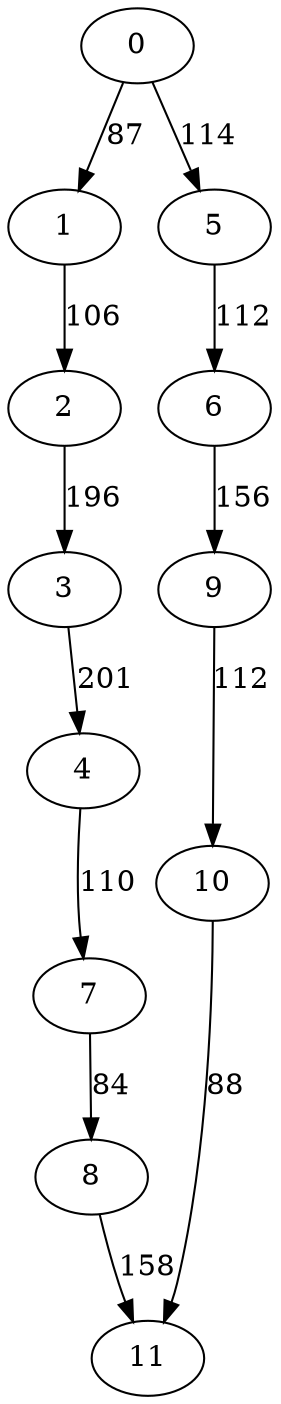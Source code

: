 digraph t20p4r5_13 {
0 -> 1 [ label = 87 ];
0 -> 5 [ label = 114 ];
1 -> 2 [ label = 106 ];
2 -> 3 [ label = 196 ];
3 -> 4 [ label = 201 ];
4 -> 7 [ label = 110 ];
5 -> 6 [ label = 112 ];
6 -> 9 [ label = 156 ];
7 -> 8 [ label = 84 ];
8 -> 11 [ label = 158 ];
9 -> 10 [ label = 112 ];
10 -> 11 [ label = 88 ];
 }

